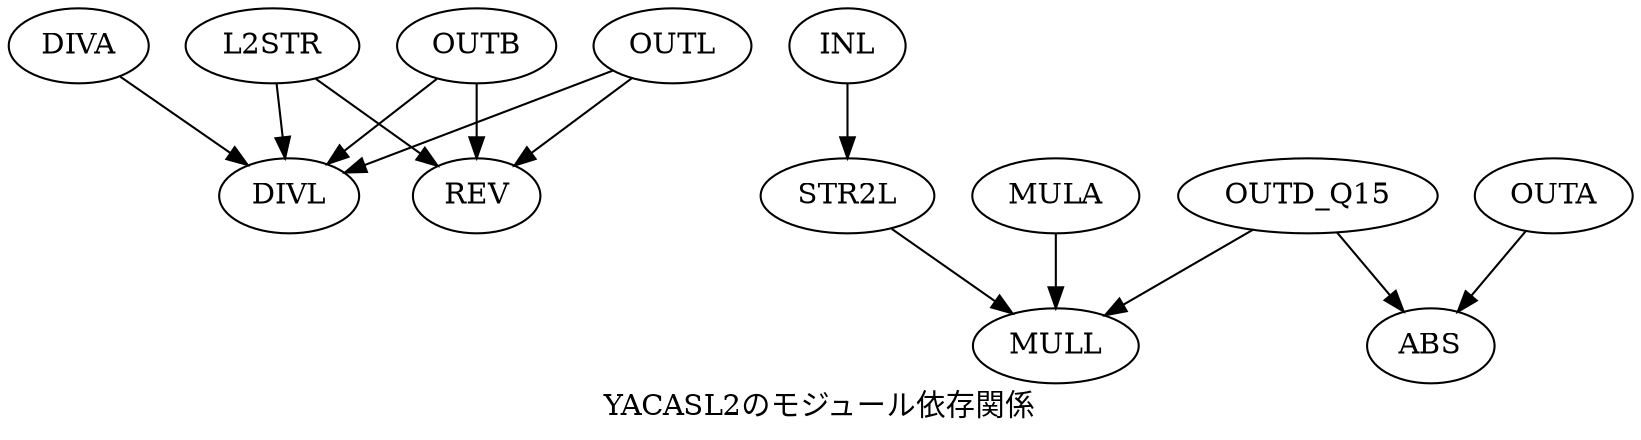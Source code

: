 digraph CASL2LIBdepend {
        graph [label = "YACASL2のモジュール依存関係"];
        "DIVA" -> "DIVL";
        "INL" -> "STR2L";
        "L2STR" -> "DIVL";
        "L2STR" -> "REV";
        "MULA" -> "MULL";
        "OUTA" -> "ABS";
        "OUTB" -> "DIVL";
        "OUTB" -> "REV";
        "OUTD_Q15" -> "ABS";
        "OUTD_Q15" -> "MULL";
        "OUTL" -> "DIVL";
        "OUTL" -> "REV";
        "STR2L" -> "MULL"
}
